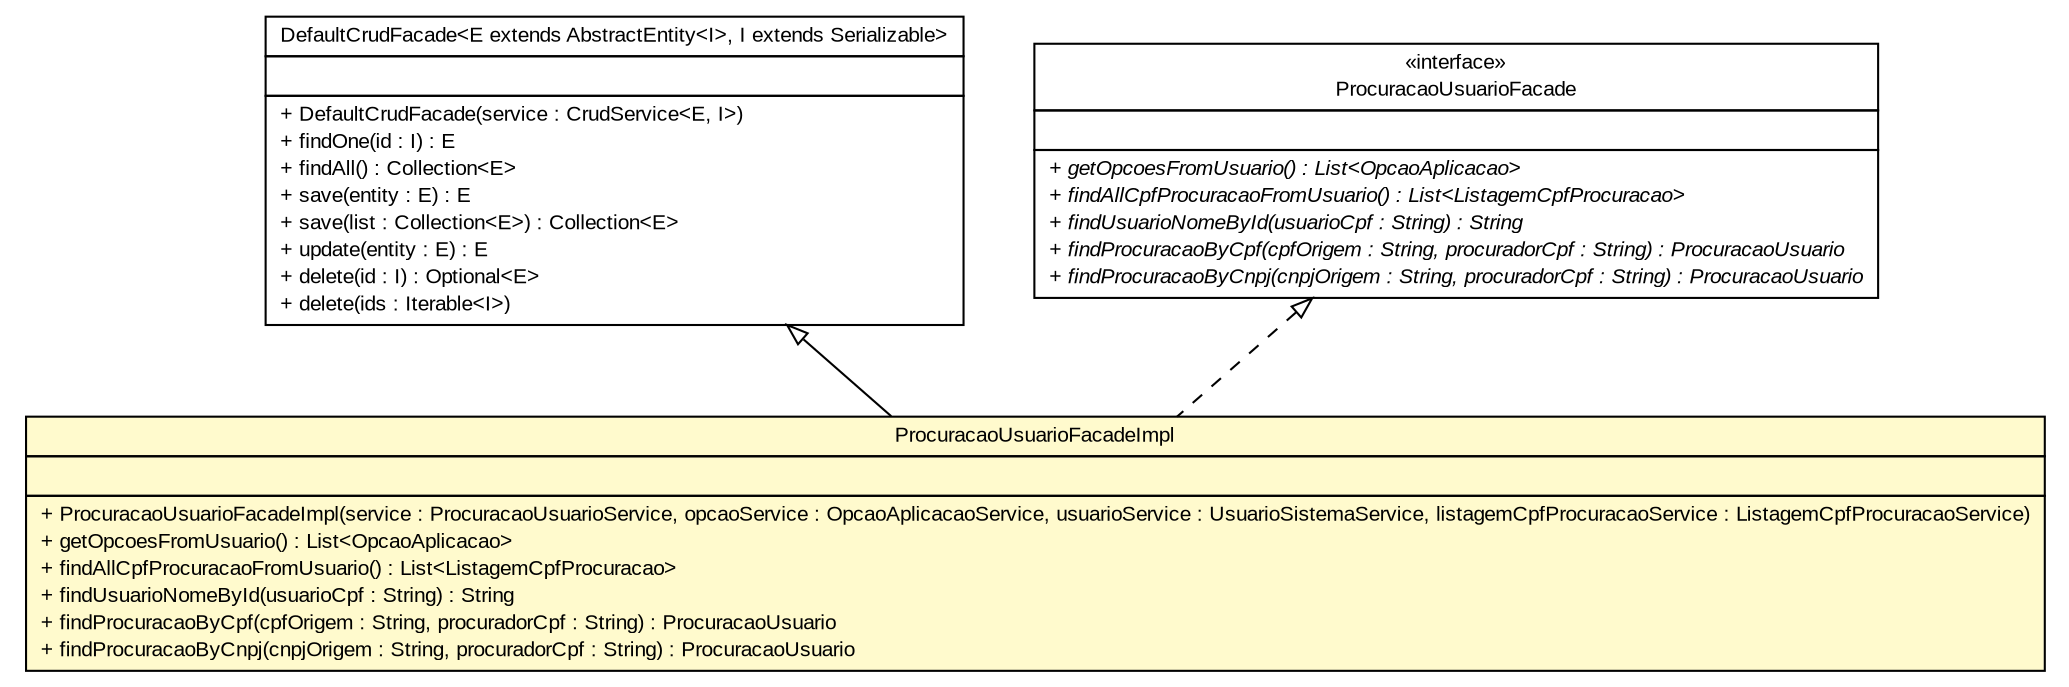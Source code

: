 #!/usr/local/bin/dot
#
# Class diagram 
# Generated by UMLGraph version R5_6 (http://www.umlgraph.org/)
#

digraph G {
	edge [fontname="arial",fontsize=10,labelfontname="arial",labelfontsize=10];
	node [fontname="arial",fontsize=10,shape=plaintext];
	nodesep=0.25;
	ranksep=0.5;
	// br.gov.to.sefaz.business.facade.impl.DefaultCrudFacade<E extends br.gov.to.sefaz.persistence.entity.AbstractEntity<I>, I extends java.io.Serializable>
	c712409 [label=<<table title="br.gov.to.sefaz.business.facade.impl.DefaultCrudFacade" border="0" cellborder="1" cellspacing="0" cellpadding="2" port="p" href="../../../../../business/facade/impl/DefaultCrudFacade.html">
		<tr><td><table border="0" cellspacing="0" cellpadding="1">
<tr><td align="center" balign="center"> DefaultCrudFacade&lt;E extends AbstractEntity&lt;I&gt;, I extends Serializable&gt; </td></tr>
		</table></td></tr>
		<tr><td><table border="0" cellspacing="0" cellpadding="1">
<tr><td align="left" balign="left">  </td></tr>
		</table></td></tr>
		<tr><td><table border="0" cellspacing="0" cellpadding="1">
<tr><td align="left" balign="left"> + DefaultCrudFacade(service : CrudService&lt;E, I&gt;) </td></tr>
<tr><td align="left" balign="left"> + findOne(id : I) : E </td></tr>
<tr><td align="left" balign="left"> + findAll() : Collection&lt;E&gt; </td></tr>
<tr><td align="left" balign="left"> + save(entity : E) : E </td></tr>
<tr><td align="left" balign="left"> + save(list : Collection&lt;E&gt;) : Collection&lt;E&gt; </td></tr>
<tr><td align="left" balign="left"> + update(entity : E) : E </td></tr>
<tr><td align="left" balign="left"> + delete(id : I) : Optional&lt;E&gt; </td></tr>
<tr><td align="left" balign="left"> + delete(ids : Iterable&lt;I&gt;) </td></tr>
		</table></td></tr>
		</table>>, URL="../../../../../business/facade/impl/DefaultCrudFacade.html", fontname="arial", fontcolor="black", fontsize=10.0];
	// br.gov.to.sefaz.seg.business.gestao.facade.ProcuracaoUsuarioFacade
	c712508 [label=<<table title="br.gov.to.sefaz.seg.business.gestao.facade.ProcuracaoUsuarioFacade" border="0" cellborder="1" cellspacing="0" cellpadding="2" port="p" href="../ProcuracaoUsuarioFacade.html">
		<tr><td><table border="0" cellspacing="0" cellpadding="1">
<tr><td align="center" balign="center"> &#171;interface&#187; </td></tr>
<tr><td align="center" balign="center"> ProcuracaoUsuarioFacade </td></tr>
		</table></td></tr>
		<tr><td><table border="0" cellspacing="0" cellpadding="1">
<tr><td align="left" balign="left">  </td></tr>
		</table></td></tr>
		<tr><td><table border="0" cellspacing="0" cellpadding="1">
<tr><td align="left" balign="left"><font face="arial italic" point-size="10.0"> + getOpcoesFromUsuario() : List&lt;OpcaoAplicacao&gt; </font></td></tr>
<tr><td align="left" balign="left"><font face="arial italic" point-size="10.0"> + findAllCpfProcuracaoFromUsuario() : List&lt;ListagemCpfProcuracao&gt; </font></td></tr>
<tr><td align="left" balign="left"><font face="arial italic" point-size="10.0"> + findUsuarioNomeById(usuarioCpf : String) : String </font></td></tr>
<tr><td align="left" balign="left"><font face="arial italic" point-size="10.0"> + findProcuracaoByCpf(cpfOrigem : String, procuradorCpf : String) : ProcuracaoUsuario </font></td></tr>
<tr><td align="left" balign="left"><font face="arial italic" point-size="10.0"> + findProcuracaoByCnpj(cnpjOrigem : String, procuradorCpf : String) : ProcuracaoUsuario </font></td></tr>
		</table></td></tr>
		</table>>, URL="../ProcuracaoUsuarioFacade.html", fontname="arial", fontcolor="black", fontsize=10.0];
	// br.gov.to.sefaz.seg.business.gestao.facade.impl.ProcuracaoUsuarioFacadeImpl
	c712522 [label=<<table title="br.gov.to.sefaz.seg.business.gestao.facade.impl.ProcuracaoUsuarioFacadeImpl" border="0" cellborder="1" cellspacing="0" cellpadding="2" port="p" bgcolor="lemonChiffon" href="./ProcuracaoUsuarioFacadeImpl.html">
		<tr><td><table border="0" cellspacing="0" cellpadding="1">
<tr><td align="center" balign="center"> ProcuracaoUsuarioFacadeImpl </td></tr>
		</table></td></tr>
		<tr><td><table border="0" cellspacing="0" cellpadding="1">
<tr><td align="left" balign="left">  </td></tr>
		</table></td></tr>
		<tr><td><table border="0" cellspacing="0" cellpadding="1">
<tr><td align="left" balign="left"> + ProcuracaoUsuarioFacadeImpl(service : ProcuracaoUsuarioService, opcaoService : OpcaoAplicacaoService, usuarioService : UsuarioSistemaService, listagemCpfProcuracaoService : ListagemCpfProcuracaoService) </td></tr>
<tr><td align="left" balign="left"> + getOpcoesFromUsuario() : List&lt;OpcaoAplicacao&gt; </td></tr>
<tr><td align="left" balign="left"> + findAllCpfProcuracaoFromUsuario() : List&lt;ListagemCpfProcuracao&gt; </td></tr>
<tr><td align="left" balign="left"> + findUsuarioNomeById(usuarioCpf : String) : String </td></tr>
<tr><td align="left" balign="left"> + findProcuracaoByCpf(cpfOrigem : String, procuradorCpf : String) : ProcuracaoUsuario </td></tr>
<tr><td align="left" balign="left"> + findProcuracaoByCnpj(cnpjOrigem : String, procuradorCpf : String) : ProcuracaoUsuario </td></tr>
		</table></td></tr>
		</table>>, URL="./ProcuracaoUsuarioFacadeImpl.html", fontname="arial", fontcolor="black", fontsize=10.0];
	//br.gov.to.sefaz.seg.business.gestao.facade.impl.ProcuracaoUsuarioFacadeImpl extends br.gov.to.sefaz.business.facade.impl.DefaultCrudFacade<br.gov.to.sefaz.seg.persistence.entity.ProcuracaoUsuario, java.lang.Long>
	c712409:p -> c712522:p [dir=back,arrowtail=empty];
	//br.gov.to.sefaz.seg.business.gestao.facade.impl.ProcuracaoUsuarioFacadeImpl implements br.gov.to.sefaz.seg.business.gestao.facade.ProcuracaoUsuarioFacade
	c712508:p -> c712522:p [dir=back,arrowtail=empty,style=dashed];
}

